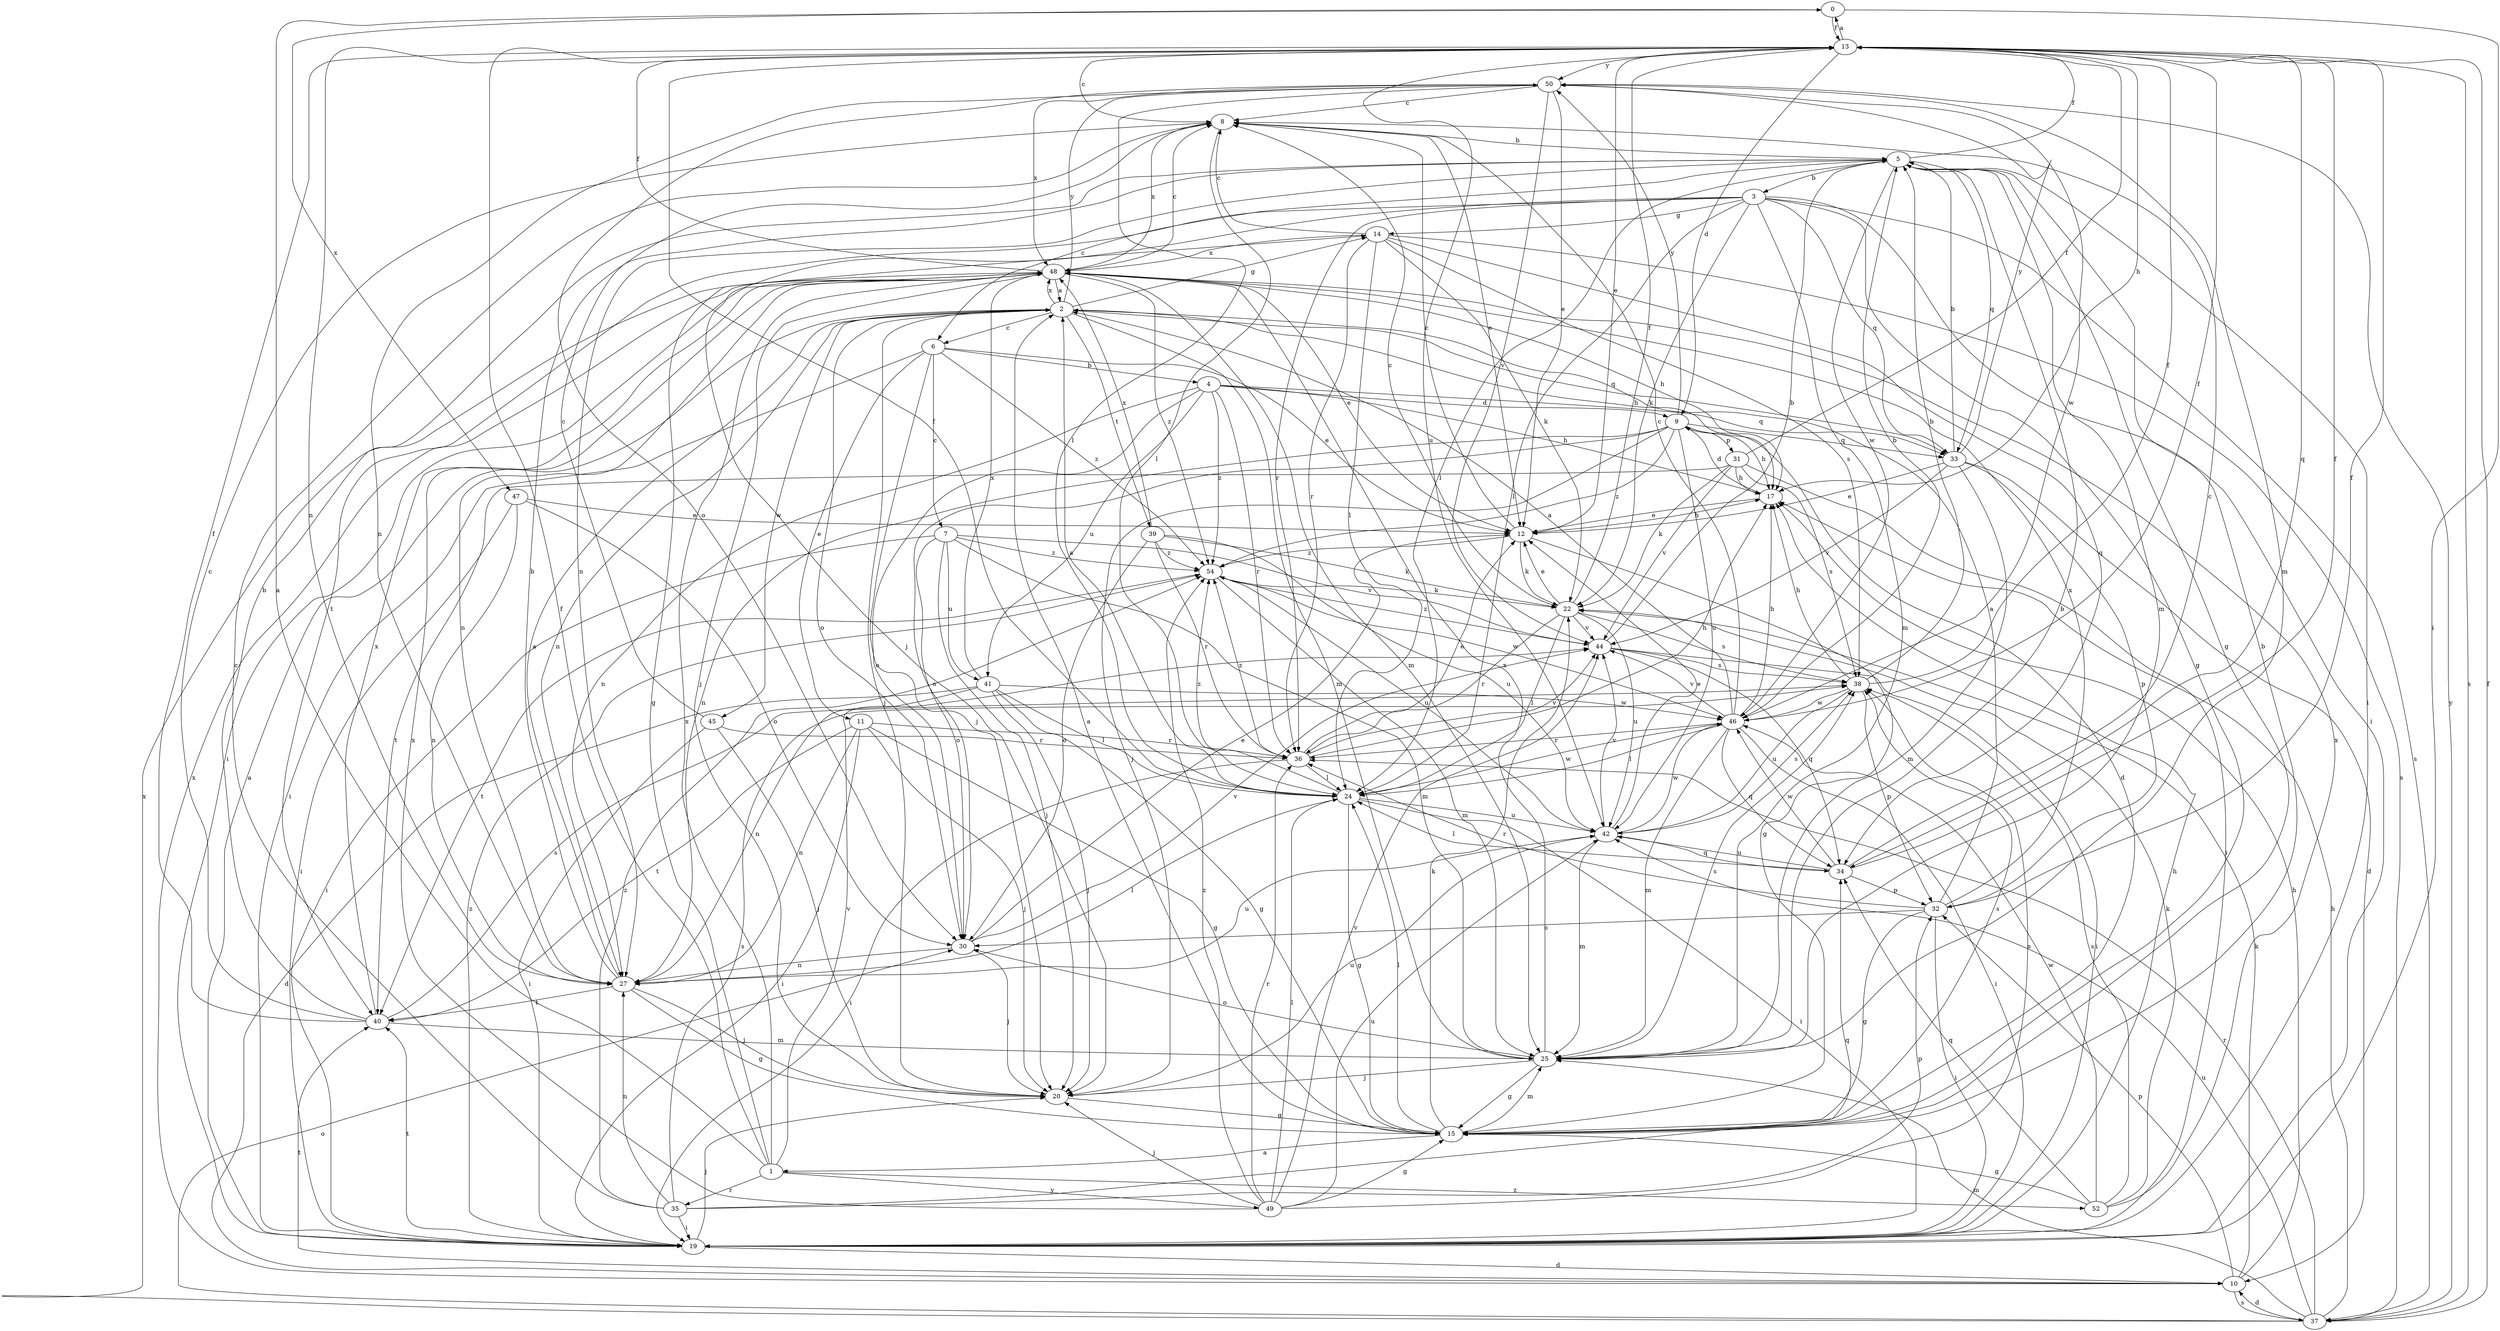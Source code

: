 strict digraph  {
0;
1;
2;
3;
4;
5;
6;
7;
8;
9;
10;
11;
12;
13;
14;
15;
17;
19;
20;
22;
24;
25;
27;
30;
31;
32;
33;
34;
35;
36;
37;
38;
39;
40;
41;
42;
44;
45;
46;
47;
48;
49;
50;
52;
54;
0 -> 13  [label=f];
0 -> 19  [label=i];
0 -> 47  [label=x];
1 -> 0  [label=a];
1 -> 13  [label=f];
1 -> 14  [label=g];
1 -> 35  [label=r];
1 -> 44  [label=v];
1 -> 48  [label=x];
1 -> 49  [label=y];
1 -> 52  [label=z];
2 -> 6  [label=c];
2 -> 14  [label=g];
2 -> 17  [label=h];
2 -> 20  [label=j];
2 -> 25  [label=m];
2 -> 27  [label=n];
2 -> 30  [label=o];
2 -> 33  [label=q];
2 -> 39  [label=t];
2 -> 45  [label=w];
2 -> 48  [label=x];
2 -> 50  [label=y];
3 -> 14  [label=g];
3 -> 15  [label=g];
3 -> 19  [label=i];
3 -> 20  [label=j];
3 -> 22  [label=k];
3 -> 24  [label=l];
3 -> 25  [label=m];
3 -> 33  [label=q];
3 -> 36  [label=r];
3 -> 37  [label=s];
3 -> 40  [label=t];
4 -> 9  [label=d];
4 -> 17  [label=h];
4 -> 27  [label=n];
4 -> 30  [label=o];
4 -> 33  [label=q];
4 -> 36  [label=r];
4 -> 41  [label=u];
4 -> 54  [label=z];
5 -> 3  [label=b];
5 -> 6  [label=c];
5 -> 13  [label=f];
5 -> 15  [label=g];
5 -> 19  [label=i];
5 -> 24  [label=l];
5 -> 25  [label=m];
5 -> 27  [label=n];
5 -> 33  [label=q];
5 -> 46  [label=w];
6 -> 4  [label=b];
6 -> 7  [label=c];
6 -> 11  [label=e];
6 -> 12  [label=e];
6 -> 19  [label=i];
6 -> 20  [label=j];
6 -> 54  [label=z];
7 -> 19  [label=i];
7 -> 20  [label=j];
7 -> 25  [label=m];
7 -> 30  [label=o];
7 -> 41  [label=u];
7 -> 44  [label=v];
7 -> 54  [label=z];
8 -> 5  [label=b];
8 -> 12  [label=e];
8 -> 24  [label=l];
8 -> 48  [label=x];
9 -> 17  [label=h];
9 -> 20  [label=j];
9 -> 27  [label=n];
9 -> 30  [label=o];
9 -> 31  [label=p];
9 -> 33  [label=q];
9 -> 42  [label=u];
9 -> 50  [label=y];
9 -> 54  [label=z];
10 -> 17  [label=h];
10 -> 22  [label=k];
10 -> 32  [label=p];
10 -> 37  [label=s];
10 -> 40  [label=t];
10 -> 48  [label=x];
11 -> 15  [label=g];
11 -> 19  [label=i];
11 -> 20  [label=j];
11 -> 27  [label=n];
11 -> 36  [label=r];
11 -> 40  [label=t];
12 -> 8  [label=c];
12 -> 15  [label=g];
12 -> 17  [label=h];
12 -> 22  [label=k];
12 -> 54  [label=z];
13 -> 0  [label=a];
13 -> 8  [label=c];
13 -> 9  [label=d];
13 -> 12  [label=e];
13 -> 17  [label=h];
13 -> 27  [label=n];
13 -> 34  [label=q];
13 -> 37  [label=s];
13 -> 42  [label=u];
13 -> 50  [label=y];
14 -> 8  [label=c];
14 -> 22  [label=k];
14 -> 24  [label=l];
14 -> 34  [label=q];
14 -> 36  [label=r];
14 -> 37  [label=s];
14 -> 38  [label=s];
14 -> 48  [label=x];
15 -> 1  [label=a];
15 -> 2  [label=a];
15 -> 5  [label=b];
15 -> 9  [label=d];
15 -> 22  [label=k];
15 -> 24  [label=l];
15 -> 25  [label=m];
15 -> 38  [label=s];
17 -> 9  [label=d];
17 -> 12  [label=e];
19 -> 2  [label=a];
19 -> 10  [label=d];
19 -> 17  [label=h];
19 -> 20  [label=j];
19 -> 40  [label=t];
19 -> 54  [label=z];
20 -> 15  [label=g];
20 -> 42  [label=u];
22 -> 8  [label=c];
22 -> 12  [label=e];
22 -> 13  [label=f];
22 -> 24  [label=l];
22 -> 36  [label=r];
22 -> 38  [label=s];
22 -> 42  [label=u];
22 -> 44  [label=v];
24 -> 2  [label=a];
24 -> 13  [label=f];
24 -> 15  [label=g];
24 -> 19  [label=i];
24 -> 42  [label=u];
24 -> 46  [label=w];
24 -> 54  [label=z];
25 -> 5  [label=b];
25 -> 15  [label=g];
25 -> 20  [label=j];
25 -> 30  [label=o];
25 -> 38  [label=s];
25 -> 48  [label=x];
27 -> 2  [label=a];
27 -> 5  [label=b];
27 -> 15  [label=g];
27 -> 20  [label=j];
27 -> 24  [label=l];
27 -> 40  [label=t];
27 -> 42  [label=u];
30 -> 12  [label=e];
30 -> 20  [label=j];
30 -> 27  [label=n];
30 -> 44  [label=v];
31 -> 13  [label=f];
31 -> 17  [label=h];
31 -> 19  [label=i];
31 -> 22  [label=k];
31 -> 38  [label=s];
31 -> 40  [label=t];
31 -> 44  [label=v];
32 -> 2  [label=a];
32 -> 13  [label=f];
32 -> 15  [label=g];
32 -> 19  [label=i];
32 -> 30  [label=o];
32 -> 36  [label=r];
32 -> 48  [label=x];
33 -> 5  [label=b];
33 -> 10  [label=d];
33 -> 12  [label=e];
33 -> 25  [label=m];
33 -> 32  [label=p];
33 -> 44  [label=v];
33 -> 50  [label=y];
34 -> 8  [label=c];
34 -> 13  [label=f];
34 -> 24  [label=l];
34 -> 32  [label=p];
34 -> 42  [label=u];
34 -> 46  [label=w];
35 -> 8  [label=c];
35 -> 19  [label=i];
35 -> 27  [label=n];
35 -> 32  [label=p];
35 -> 34  [label=q];
35 -> 38  [label=s];
35 -> 54  [label=z];
36 -> 12  [label=e];
36 -> 17  [label=h];
36 -> 19  [label=i];
36 -> 24  [label=l];
36 -> 44  [label=v];
36 -> 54  [label=z];
37 -> 10  [label=d];
37 -> 13  [label=f];
37 -> 17  [label=h];
37 -> 25  [label=m];
37 -> 30  [label=o];
37 -> 36  [label=r];
37 -> 42  [label=u];
37 -> 48  [label=x];
37 -> 50  [label=y];
38 -> 5  [label=b];
38 -> 13  [label=f];
38 -> 17  [label=h];
38 -> 32  [label=p];
38 -> 42  [label=u];
38 -> 46  [label=w];
39 -> 22  [label=k];
39 -> 30  [label=o];
39 -> 36  [label=r];
39 -> 42  [label=u];
39 -> 48  [label=x];
39 -> 54  [label=z];
40 -> 5  [label=b];
40 -> 8  [label=c];
40 -> 13  [label=f];
40 -> 25  [label=m];
40 -> 38  [label=s];
40 -> 48  [label=x];
41 -> 10  [label=d];
41 -> 15  [label=g];
41 -> 20  [label=j];
41 -> 24  [label=l];
41 -> 27  [label=n];
41 -> 46  [label=w];
41 -> 48  [label=x];
42 -> 12  [label=e];
42 -> 25  [label=m];
42 -> 34  [label=q];
42 -> 38  [label=s];
42 -> 44  [label=v];
42 -> 46  [label=w];
44 -> 5  [label=b];
44 -> 19  [label=i];
44 -> 34  [label=q];
44 -> 38  [label=s];
44 -> 54  [label=z];
45 -> 8  [label=c];
45 -> 19  [label=i];
45 -> 20  [label=j];
45 -> 36  [label=r];
46 -> 2  [label=a];
46 -> 5  [label=b];
46 -> 8  [label=c];
46 -> 13  [label=f];
46 -> 17  [label=h];
46 -> 19  [label=i];
46 -> 24  [label=l];
46 -> 25  [label=m];
46 -> 34  [label=q];
46 -> 36  [label=r];
46 -> 44  [label=v];
47 -> 12  [label=e];
47 -> 19  [label=i];
47 -> 27  [label=n];
47 -> 30  [label=o];
48 -> 2  [label=a];
48 -> 8  [label=c];
48 -> 12  [label=e];
48 -> 13  [label=f];
48 -> 17  [label=h];
48 -> 19  [label=i];
48 -> 20  [label=j];
48 -> 25  [label=m];
48 -> 27  [label=n];
48 -> 54  [label=z];
49 -> 15  [label=g];
49 -> 20  [label=j];
49 -> 24  [label=l];
49 -> 36  [label=r];
49 -> 38  [label=s];
49 -> 42  [label=u];
49 -> 44  [label=v];
49 -> 48  [label=x];
49 -> 54  [label=z];
50 -> 8  [label=c];
50 -> 12  [label=e];
50 -> 24  [label=l];
50 -> 25  [label=m];
50 -> 27  [label=n];
50 -> 30  [label=o];
50 -> 44  [label=v];
50 -> 46  [label=w];
50 -> 48  [label=x];
52 -> 15  [label=g];
52 -> 22  [label=k];
52 -> 34  [label=q];
52 -> 38  [label=s];
52 -> 46  [label=w];
52 -> 48  [label=x];
54 -> 22  [label=k];
54 -> 25  [label=m];
54 -> 40  [label=t];
54 -> 42  [label=u];
54 -> 46  [label=w];
}

